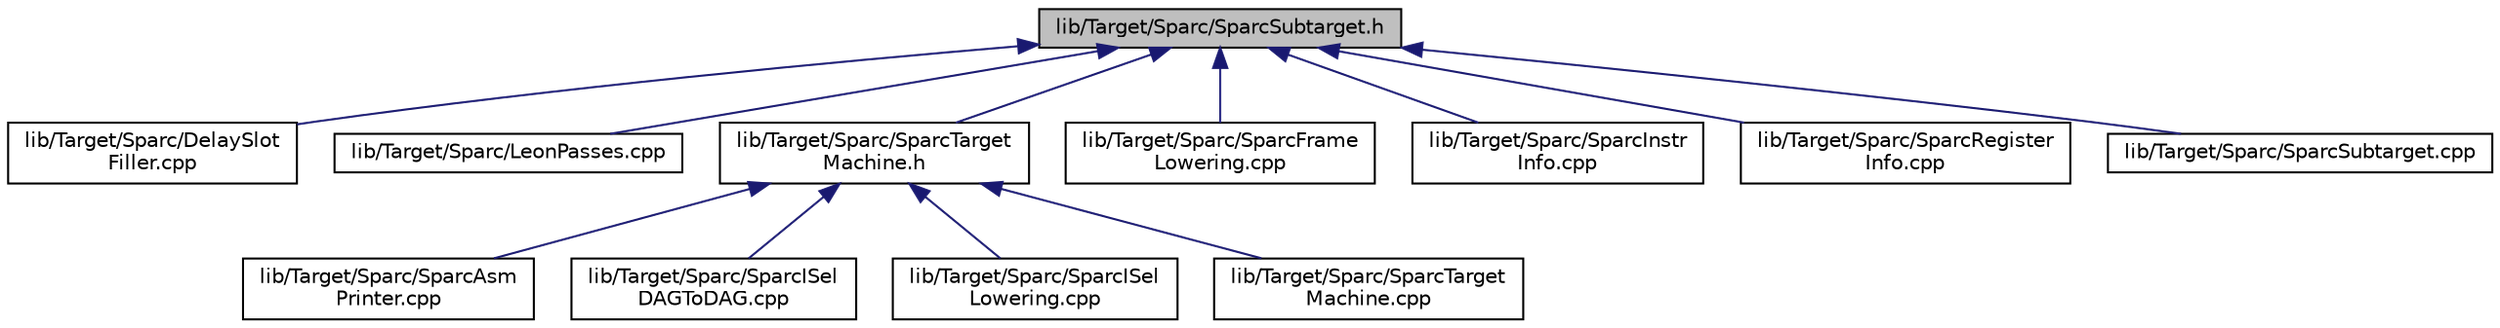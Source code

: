 digraph "lib/Target/Sparc/SparcSubtarget.h"
{
 // LATEX_PDF_SIZE
  bgcolor="transparent";
  edge [fontname="Helvetica",fontsize="10",labelfontname="Helvetica",labelfontsize="10"];
  node [fontname="Helvetica",fontsize="10",shape=record];
  Node1 [label="lib/Target/Sparc/SparcSubtarget.h",height=0.2,width=0.4,color="black", fillcolor="grey75", style="filled", fontcolor="black",tooltip=" "];
  Node1 -> Node2 [dir="back",color="midnightblue",fontsize="10",style="solid",fontname="Helvetica"];
  Node2 [label="lib/Target/Sparc/DelaySlot\lFiller.cpp",height=0.2,width=0.4,color="black",URL="$DelaySlotFiller_8cpp.html",tooltip=" "];
  Node1 -> Node3 [dir="back",color="midnightblue",fontsize="10",style="solid",fontname="Helvetica"];
  Node3 [label="lib/Target/Sparc/LeonPasses.cpp",height=0.2,width=0.4,color="black",URL="$LeonPasses_8cpp.html",tooltip=" "];
  Node1 -> Node4 [dir="back",color="midnightblue",fontsize="10",style="solid",fontname="Helvetica"];
  Node4 [label="lib/Target/Sparc/SparcTarget\lMachine.h",height=0.2,width=0.4,color="black",URL="$SparcTargetMachine_8h.html",tooltip=" "];
  Node4 -> Node5 [dir="back",color="midnightblue",fontsize="10",style="solid",fontname="Helvetica"];
  Node5 [label="lib/Target/Sparc/SparcAsm\lPrinter.cpp",height=0.2,width=0.4,color="black",URL="$SparcAsmPrinter_8cpp.html",tooltip=" "];
  Node4 -> Node6 [dir="back",color="midnightblue",fontsize="10",style="solid",fontname="Helvetica"];
  Node6 [label="lib/Target/Sparc/SparcISel\lDAGToDAG.cpp",height=0.2,width=0.4,color="black",URL="$SparcISelDAGToDAG_8cpp.html",tooltip=" "];
  Node4 -> Node7 [dir="back",color="midnightblue",fontsize="10",style="solid",fontname="Helvetica"];
  Node7 [label="lib/Target/Sparc/SparcISel\lLowering.cpp",height=0.2,width=0.4,color="black",URL="$SparcISelLowering_8cpp.html",tooltip=" "];
  Node4 -> Node8 [dir="back",color="midnightblue",fontsize="10",style="solid",fontname="Helvetica"];
  Node8 [label="lib/Target/Sparc/SparcTarget\lMachine.cpp",height=0.2,width=0.4,color="black",URL="$SparcTargetMachine_8cpp.html",tooltip=" "];
  Node1 -> Node9 [dir="back",color="midnightblue",fontsize="10",style="solid",fontname="Helvetica"];
  Node9 [label="lib/Target/Sparc/SparcFrame\lLowering.cpp",height=0.2,width=0.4,color="black",URL="$SparcFrameLowering_8cpp.html",tooltip=" "];
  Node1 -> Node10 [dir="back",color="midnightblue",fontsize="10",style="solid",fontname="Helvetica"];
  Node10 [label="lib/Target/Sparc/SparcInstr\lInfo.cpp",height=0.2,width=0.4,color="black",URL="$SparcInstrInfo_8cpp.html",tooltip=" "];
  Node1 -> Node11 [dir="back",color="midnightblue",fontsize="10",style="solid",fontname="Helvetica"];
  Node11 [label="lib/Target/Sparc/SparcRegister\lInfo.cpp",height=0.2,width=0.4,color="black",URL="$SparcRegisterInfo_8cpp.html",tooltip=" "];
  Node1 -> Node12 [dir="back",color="midnightblue",fontsize="10",style="solid",fontname="Helvetica"];
  Node12 [label="lib/Target/Sparc/SparcSubtarget.cpp",height=0.2,width=0.4,color="black",URL="$SparcSubtarget_8cpp.html",tooltip=" "];
}
